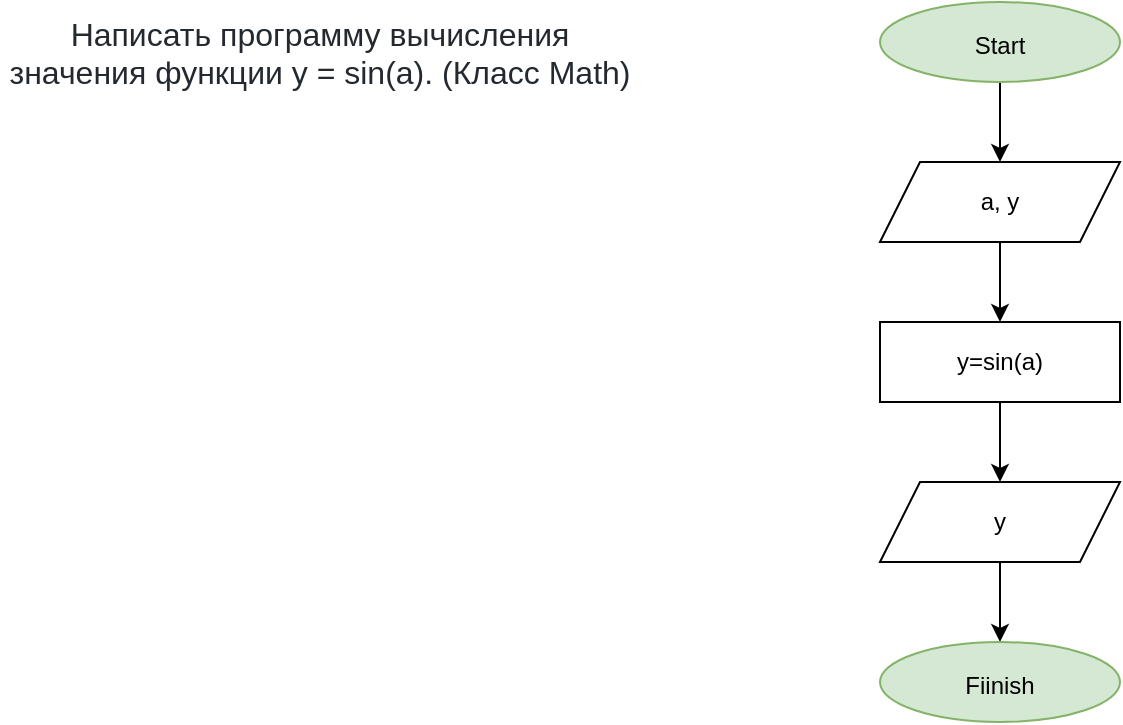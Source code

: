 <mxfile version="19.0.3" type="device"><diagram id="Mr6wcPtFgPBUMaI2jGkA" name="Страница 1"><mxGraphModel dx="1422" dy="865" grid="1" gridSize="10" guides="1" tooltips="1" connect="1" arrows="1" fold="1" page="1" pageScale="1" pageWidth="1169" pageHeight="827" math="0" shadow="0"><root><mxCell id="0"/><mxCell id="1" parent="0"/><mxCell id="Ai6WZozpltfCiz4ao268-1" value="&lt;b id=&quot;docs-internal-guid-30818709-7fff-4bbd-3340-ecd87af1774e&quot; style=&quot;font-weight:normal;&quot;&gt;&lt;span style=&quot;font-size: 12pt; font-family: Arial; color: rgb(36, 41, 47); background-color: transparent; font-weight: 400; font-style: normal; font-variant: normal; text-decoration: none; vertical-align: baseline;&quot;&gt;Написать программу вычисления значения функции y = sin(a). (Класс Math)&lt;/span&gt;&lt;/b&gt;" style="text;whiteSpace=wrap;html=1;align=center;" parent="1" vertex="1"><mxGeometry width="320" height="50" as="geometry"/></mxCell><mxCell id="Ai6WZozpltfCiz4ao268-4" style="edgeStyle=orthogonalEdgeStyle;rounded=0;orthogonalLoop=1;jettySize=auto;html=1;exitX=0.5;exitY=1;exitDx=0;exitDy=0;entryX=0.5;entryY=0;entryDx=0;entryDy=0;" parent="1" source="Ai6WZozpltfCiz4ao268-2" target="Ai6WZozpltfCiz4ao268-3" edge="1"><mxGeometry relative="1" as="geometry"/></mxCell><mxCell id="Ai6WZozpltfCiz4ao268-2" value="&lt;font style=&quot;font-size: 12px;&quot;&gt;Start&lt;/font&gt;" style="ellipse;whiteSpace=wrap;html=1;fontSize=16;fillColor=#d5e8d4;strokeColor=#82b366;" parent="1" vertex="1"><mxGeometry x="440" width="120" height="40" as="geometry"/></mxCell><mxCell id="Ai6WZozpltfCiz4ao268-9" style="edgeStyle=orthogonalEdgeStyle;rounded=0;orthogonalLoop=1;jettySize=auto;html=1;exitX=0.5;exitY=1;exitDx=0;exitDy=0;entryX=0.5;entryY=0;entryDx=0;entryDy=0;" parent="1" source="Ai6WZozpltfCiz4ao268-3" target="Ai6WZozpltfCiz4ao268-5" edge="1"><mxGeometry relative="1" as="geometry"/></mxCell><mxCell id="Ai6WZozpltfCiz4ao268-3" value="a, y" style="shape=parallelogram;perimeter=parallelogramPerimeter;whiteSpace=wrap;html=1;fixedSize=1;" parent="1" vertex="1"><mxGeometry x="440" y="80" width="120" height="40" as="geometry"/></mxCell><mxCell id="Ai6WZozpltfCiz4ao268-10" style="edgeStyle=orthogonalEdgeStyle;rounded=0;orthogonalLoop=1;jettySize=auto;html=1;exitX=0.5;exitY=1;exitDx=0;exitDy=0;entryX=0.5;entryY=0;entryDx=0;entryDy=0;" parent="1" source="Ai6WZozpltfCiz4ao268-5" target="Ai6WZozpltfCiz4ao268-8" edge="1"><mxGeometry relative="1" as="geometry"/></mxCell><mxCell id="Ai6WZozpltfCiz4ao268-5" value="y=sin(a)" style="rounded=0;whiteSpace=wrap;html=1;" parent="1" vertex="1"><mxGeometry x="440" y="160" width="120" height="40" as="geometry"/></mxCell><mxCell id="Ai6WZozpltfCiz4ao268-12" style="edgeStyle=orthogonalEdgeStyle;rounded=0;orthogonalLoop=1;jettySize=auto;html=1;exitX=0.5;exitY=1;exitDx=0;exitDy=0;entryX=0.5;entryY=0;entryDx=0;entryDy=0;" parent="1" source="Ai6WZozpltfCiz4ao268-8" target="Ai6WZozpltfCiz4ao268-11" edge="1"><mxGeometry relative="1" as="geometry"/></mxCell><mxCell id="Ai6WZozpltfCiz4ao268-8" value="y" style="shape=parallelogram;perimeter=parallelogramPerimeter;whiteSpace=wrap;html=1;fixedSize=1;" parent="1" vertex="1"><mxGeometry x="440" y="240" width="120" height="40" as="geometry"/></mxCell><mxCell id="Ai6WZozpltfCiz4ao268-11" value="&lt;font style=&quot;font-size: 12px;&quot;&gt;Fiinish&lt;/font&gt;" style="ellipse;whiteSpace=wrap;html=1;fontSize=16;fillColor=#d5e8d4;strokeColor=#82b366;" parent="1" vertex="1"><mxGeometry x="440" y="320" width="120" height="40" as="geometry"/></mxCell></root></mxGraphModel></diagram></mxfile>